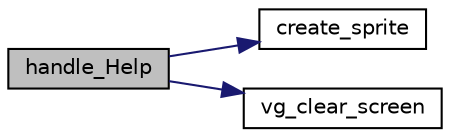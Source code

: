 digraph "handle_Help"
{
 // LATEX_PDF_SIZE
  edge [fontname="Helvetica",fontsize="10",labelfontname="Helvetica",labelfontsize="10"];
  node [fontname="Helvetica",fontsize="10",shape=record];
  rankdir="LR";
  Node1 [label="handle_Help",height=0.2,width=0.4,color="black", fillcolor="grey75", style="filled", fontcolor="black",tooltip="trata da opção Help dp menu , carrega o ecrã de ajuda"];
  Node1 -> Node2 [color="midnightblue",fontsize="10",style="solid",fontname="Helvetica"];
  Node2 [label="create_sprite",height=0.2,width=0.4,color="black", fillcolor="white", style="filled",URL="$group__sprite.html#ga44296560184704089b03b7b68c0b71ac",tooltip=" "];
  Node1 -> Node3 [color="midnightblue",fontsize="10",style="solid",fontname="Helvetica"];
  Node3 [label="vg_clear_screen",height=0.2,width=0.4,color="black", fillcolor="white", style="filled",URL="$graphic_8c.html#a3541d07f307db72cac3911f3f26573a4",tooltip="poe a variavel video_mem2 a zeros."];
}
